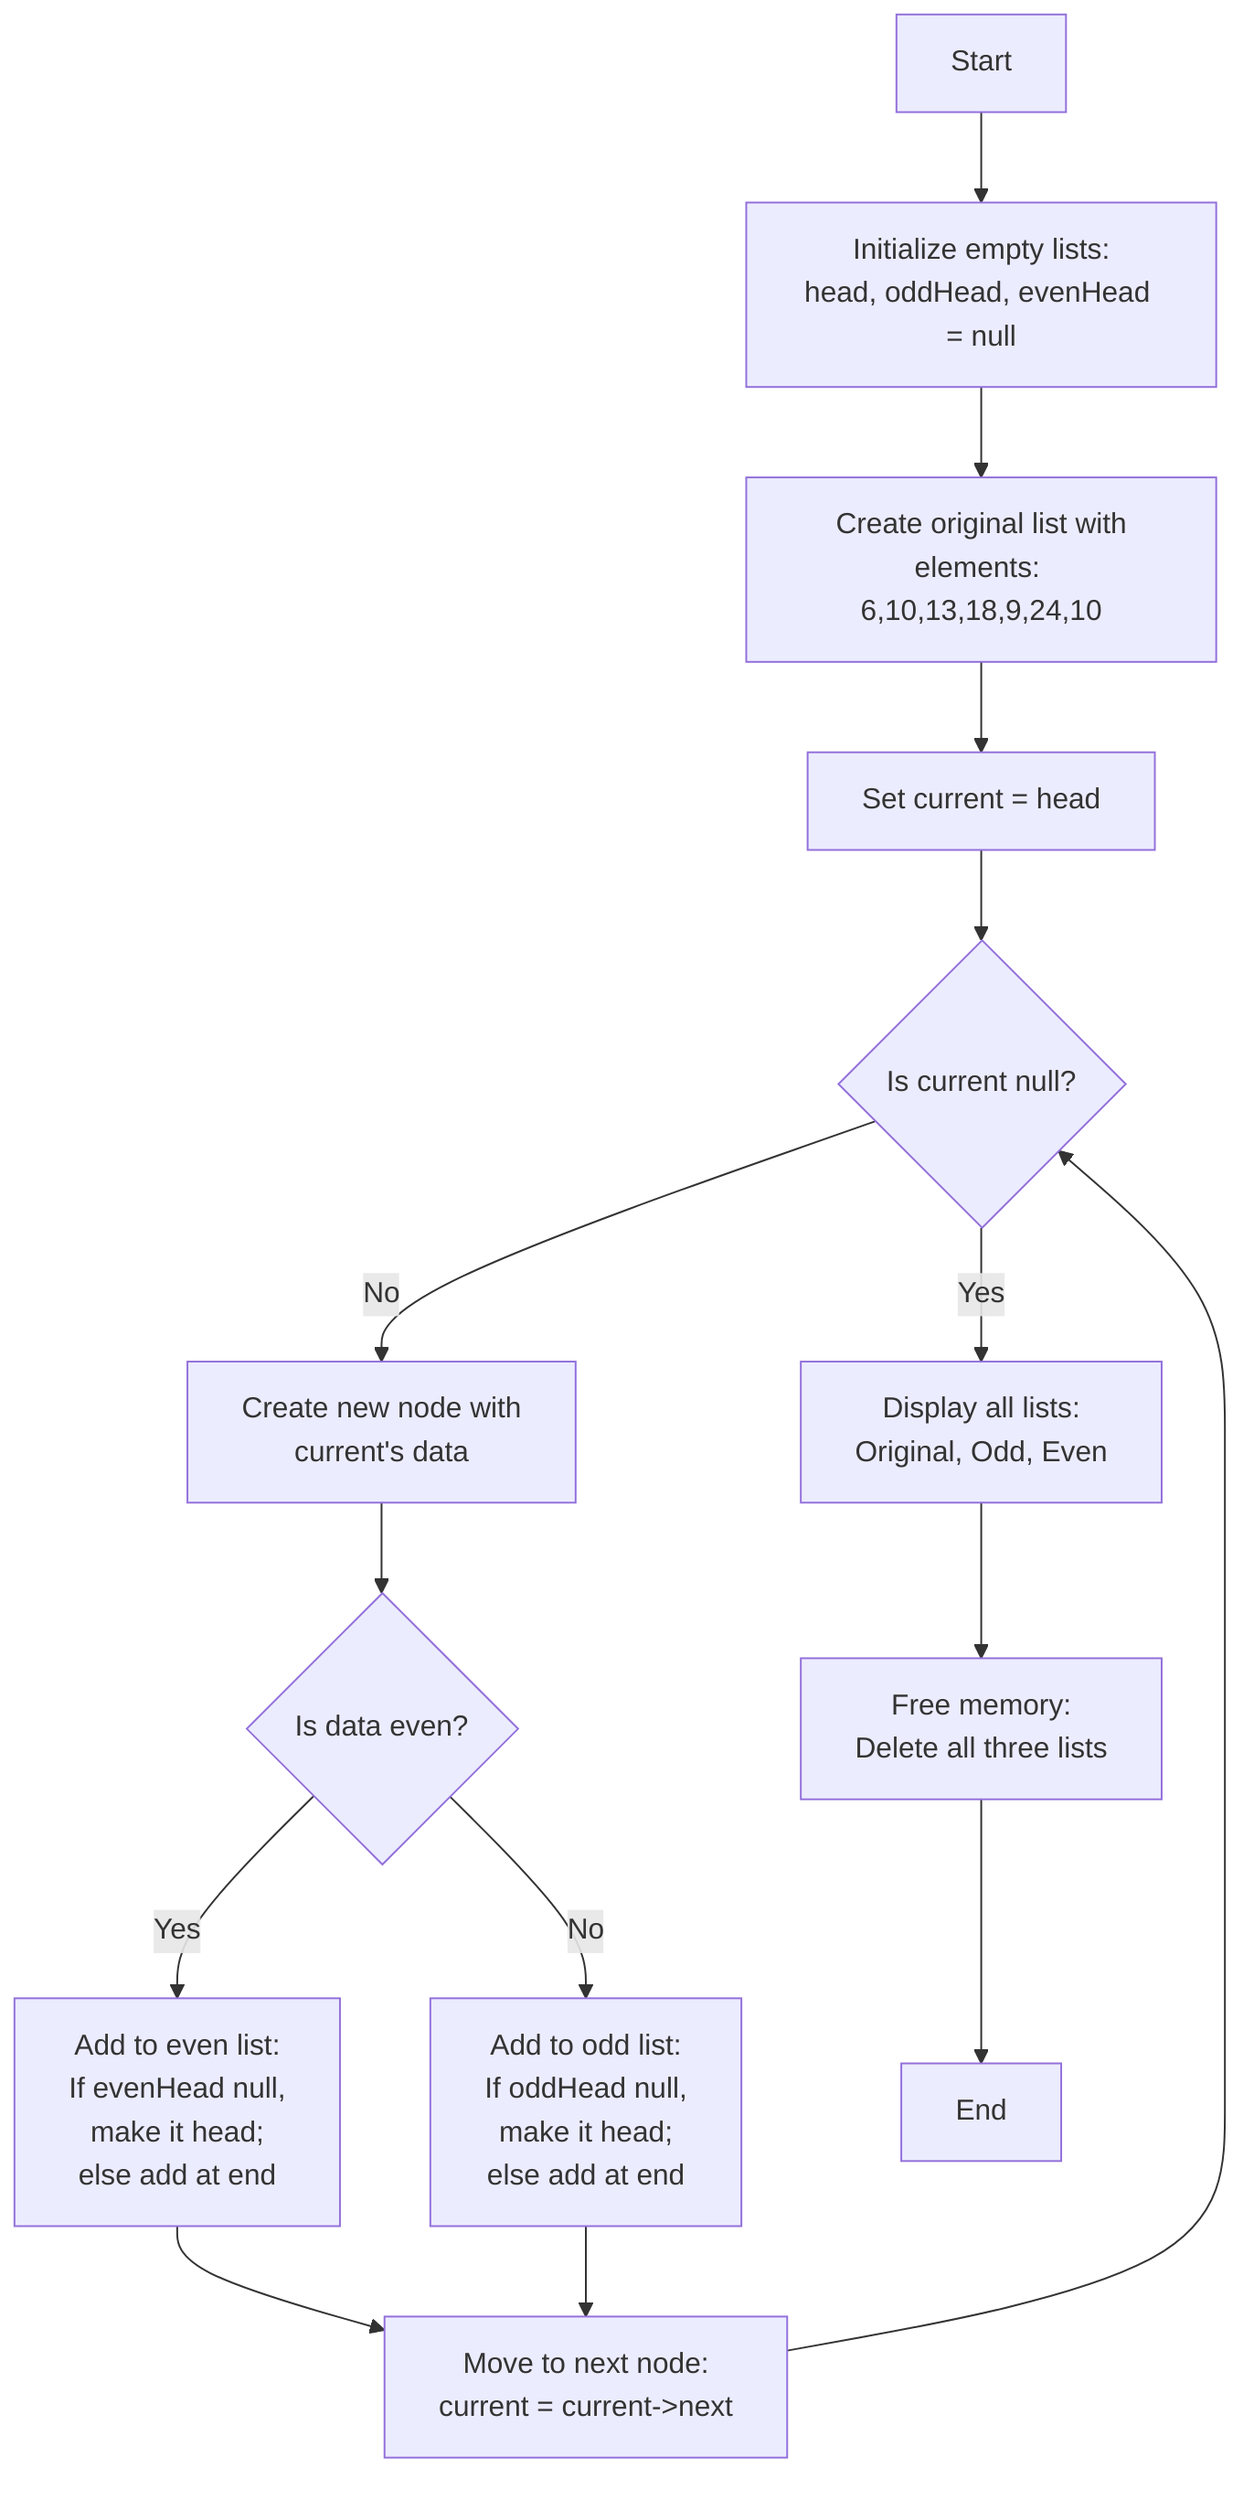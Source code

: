flowchart TD
    A[Start] --> B[Initialize empty lists:<br>head, oddHead, evenHead = null]
    
    B --> C[Create original list with<br>elements: 6,10,13,18,9,24,10]
    
    C --> D[Set current = head]
    
    D --> E{Is current null?}
    
    E -->|No| F[Create new node with<br>current's data]
    
    F --> G{Is data even?}
    
    G -->|Yes| H[Add to even list:<br>If evenHead null,<br>make it head;<br>else add at end]
    G -->|No| I[Add to odd list:<br>If oddHead null,<br>make it head;<br>else add at end]
    
    H --> J[Move to next node:<br>current = current->next]
    I --> J
    
    J --> E
    
    E -->|Yes| K[Display all lists:<br>Original, Odd, Even]
    
    K --> L[Free memory:<br>Delete all three lists]
    
    L --> M[End]